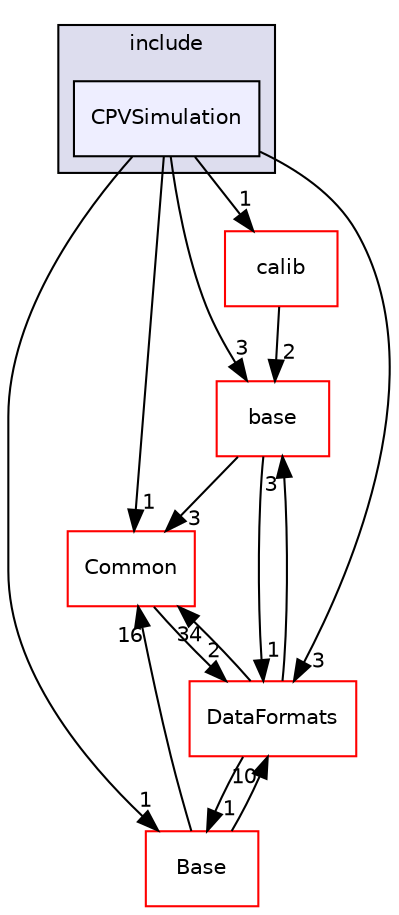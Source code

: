 digraph "/home/travis/build/AliceO2Group/AliceO2/Detectors/CPV/simulation/include/CPVSimulation" {
  bgcolor=transparent;
  compound=true
  node [ fontsize="10", fontname="Helvetica"];
  edge [ labelfontsize="10", labelfontname="Helvetica"];
  subgraph clusterdir_6293adb0b35b98834b78d8c1784ec891 {
    graph [ bgcolor="#ddddee", pencolor="black", label="include" fontname="Helvetica", fontsize="10", URL="dir_6293adb0b35b98834b78d8c1784ec891.html"]
  dir_d2bbbca0bb65e3ae1a07b25f4087480a [shape=box, label="CPVSimulation", style="filled", fillcolor="#eeeeff", pencolor="black", URL="dir_d2bbbca0bb65e3ae1a07b25f4087480a.html"];
  }
  dir_09ac740ef76ce36f9a01e5a702df673a [shape=box label="calib" color="red" URL="dir_09ac740ef76ce36f9a01e5a702df673a.html"];
  dir_4ab6b4cc6a7edbff49100e9123df213f [shape=box label="Common" color="red" URL="dir_4ab6b4cc6a7edbff49100e9123df213f.html"];
  dir_37c90836491b695b472bf98d1be8336b [shape=box label="Base" color="red" URL="dir_37c90836491b695b472bf98d1be8336b.html"];
  dir_9f065a6c27ad05d142739bd8f4136180 [shape=box label="base" color="red" URL="dir_9f065a6c27ad05d142739bd8f4136180.html"];
  dir_2171f7ec022c5423887b07c69b2f5b48 [shape=box label="DataFormats" color="red" URL="dir_2171f7ec022c5423887b07c69b2f5b48.html"];
  dir_09ac740ef76ce36f9a01e5a702df673a->dir_9f065a6c27ad05d142739bd8f4136180 [headlabel="2", labeldistance=1.5 headhref="dir_000340_000197.html"];
  dir_4ab6b4cc6a7edbff49100e9123df213f->dir_2171f7ec022c5423887b07c69b2f5b48 [headlabel="2", labeldistance=1.5 headhref="dir_000027_000076.html"];
  dir_37c90836491b695b472bf98d1be8336b->dir_4ab6b4cc6a7edbff49100e9123df213f [headlabel="16", labeldistance=1.5 headhref="dir_000274_000027.html"];
  dir_37c90836491b695b472bf98d1be8336b->dir_2171f7ec022c5423887b07c69b2f5b48 [headlabel="10", labeldistance=1.5 headhref="dir_000274_000076.html"];
  dir_d2bbbca0bb65e3ae1a07b25f4087480a->dir_09ac740ef76ce36f9a01e5a702df673a [headlabel="1", labeldistance=1.5 headhref="dir_000279_000340.html"];
  dir_d2bbbca0bb65e3ae1a07b25f4087480a->dir_4ab6b4cc6a7edbff49100e9123df213f [headlabel="1", labeldistance=1.5 headhref="dir_000279_000027.html"];
  dir_d2bbbca0bb65e3ae1a07b25f4087480a->dir_37c90836491b695b472bf98d1be8336b [headlabel="1", labeldistance=1.5 headhref="dir_000279_000274.html"];
  dir_d2bbbca0bb65e3ae1a07b25f4087480a->dir_9f065a6c27ad05d142739bd8f4136180 [headlabel="3", labeldistance=1.5 headhref="dir_000279_000197.html"];
  dir_d2bbbca0bb65e3ae1a07b25f4087480a->dir_2171f7ec022c5423887b07c69b2f5b48 [headlabel="3", labeldistance=1.5 headhref="dir_000279_000076.html"];
  dir_9f065a6c27ad05d142739bd8f4136180->dir_4ab6b4cc6a7edbff49100e9123df213f [headlabel="3", labeldistance=1.5 headhref="dir_000197_000027.html"];
  dir_9f065a6c27ad05d142739bd8f4136180->dir_2171f7ec022c5423887b07c69b2f5b48 [headlabel="1", labeldistance=1.5 headhref="dir_000197_000076.html"];
  dir_2171f7ec022c5423887b07c69b2f5b48->dir_4ab6b4cc6a7edbff49100e9123df213f [headlabel="34", labeldistance=1.5 headhref="dir_000076_000027.html"];
  dir_2171f7ec022c5423887b07c69b2f5b48->dir_37c90836491b695b472bf98d1be8336b [headlabel="1", labeldistance=1.5 headhref="dir_000076_000274.html"];
  dir_2171f7ec022c5423887b07c69b2f5b48->dir_9f065a6c27ad05d142739bd8f4136180 [headlabel="3", labeldistance=1.5 headhref="dir_000076_000197.html"];
}
